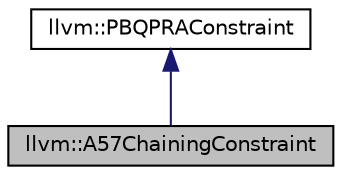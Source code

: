 digraph "llvm::A57ChainingConstraint"
{
 // LATEX_PDF_SIZE
  bgcolor="transparent";
  edge [fontname="Helvetica",fontsize="10",labelfontname="Helvetica",labelfontsize="10"];
  node [fontname="Helvetica",fontsize="10",shape=record];
  Node1 [label="llvm::A57ChainingConstraint",height=0.2,width=0.4,color="black", fillcolor="grey75", style="filled", fontcolor="black",tooltip="Add the accumulator chaining constraint to a PBQP graph."];
  Node2 -> Node1 [dir="back",color="midnightblue",fontsize="10",style="solid",fontname="Helvetica"];
  Node2 [label="llvm::PBQPRAConstraint",height=0.2,width=0.4,color="black",URL="$classllvm_1_1PBQPRAConstraint.html",tooltip="Abstract base for classes implementing PBQP register allocation constraints (e.g."];
}
